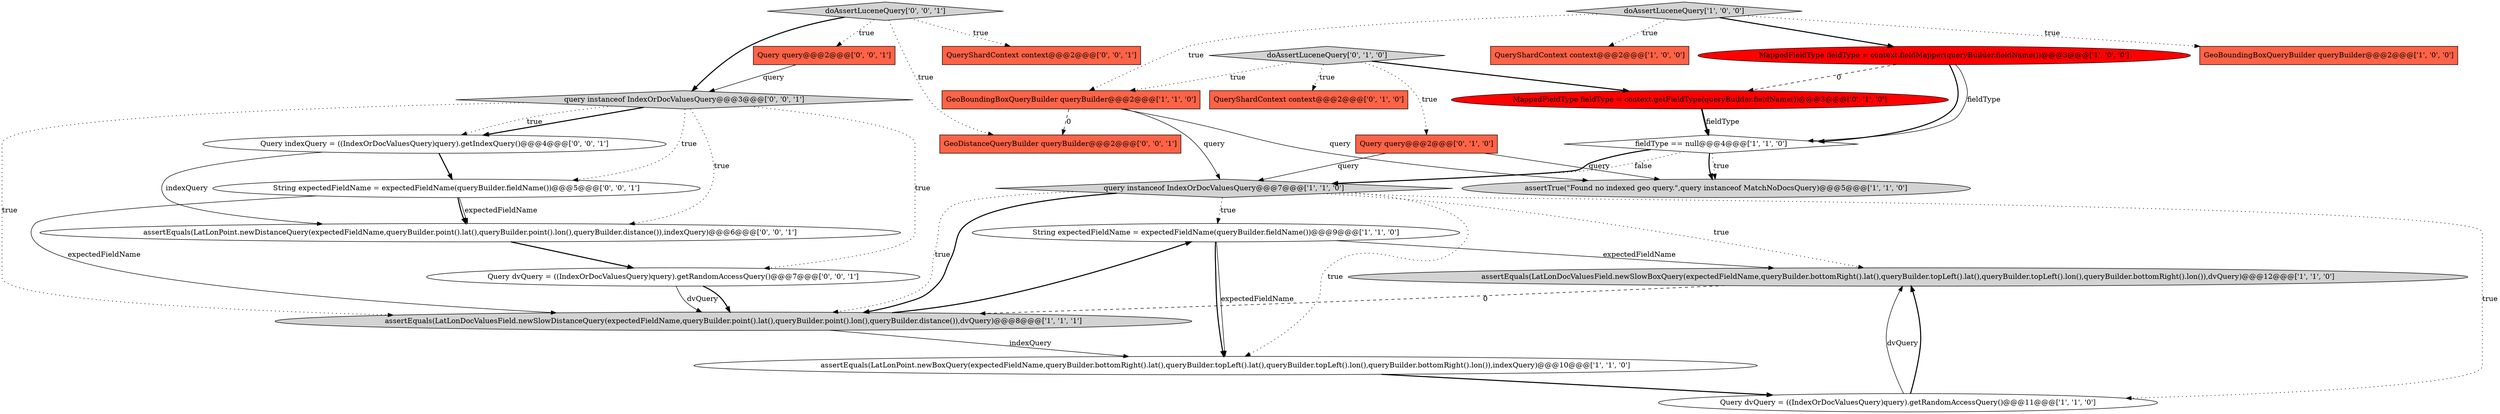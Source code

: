 digraph {
16 [style = filled, label = "doAssertLuceneQuery['0', '1', '0']", fillcolor = lightgray, shape = diamond image = "AAA0AAABBB2BBB"];
13 [style = filled, label = "MappedFieldType fieldType = context.getFieldType(queryBuilder.fieldName())@@@3@@@['0', '1', '0']", fillcolor = red, shape = ellipse image = "AAA1AAABBB2BBB"];
4 [style = filled, label = "query instanceof IndexOrDocValuesQuery@@@7@@@['1', '1', '0']", fillcolor = lightgray, shape = diamond image = "AAA0AAABBB1BBB"];
24 [style = filled, label = "query instanceof IndexOrDocValuesQuery@@@3@@@['0', '0', '1']", fillcolor = lightgray, shape = diamond image = "AAA0AAABBB3BBB"];
2 [style = filled, label = "QueryShardContext context@@@2@@@['1', '0', '0']", fillcolor = tomato, shape = box image = "AAA0AAABBB1BBB"];
6 [style = filled, label = "String expectedFieldName = expectedFieldName(queryBuilder.fieldName())@@@9@@@['1', '1', '0']", fillcolor = white, shape = ellipse image = "AAA0AAABBB1BBB"];
11 [style = filled, label = "assertEquals(LatLonDocValuesField.newSlowDistanceQuery(expectedFieldName,queryBuilder.point().lat(),queryBuilder.point().lon(),queryBuilder.distance()),dvQuery)@@@8@@@['1', '1', '1']", fillcolor = lightgray, shape = ellipse image = "AAA0AAABBB1BBB"];
8 [style = filled, label = "MappedFieldType fieldType = context.fieldMapper(queryBuilder.fieldName())@@@3@@@['1', '0', '0']", fillcolor = red, shape = ellipse image = "AAA1AAABBB1BBB"];
0 [style = filled, label = "doAssertLuceneQuery['1', '0', '0']", fillcolor = lightgray, shape = diamond image = "AAA0AAABBB1BBB"];
15 [style = filled, label = "Query query@@@2@@@['0', '1', '0']", fillcolor = tomato, shape = box image = "AAA0AAABBB2BBB"];
19 [style = filled, label = "String expectedFieldName = expectedFieldName(queryBuilder.fieldName())@@@5@@@['0', '0', '1']", fillcolor = white, shape = ellipse image = "AAA0AAABBB3BBB"];
14 [style = filled, label = "QueryShardContext context@@@2@@@['0', '1', '0']", fillcolor = tomato, shape = box image = "AAA0AAABBB2BBB"];
7 [style = filled, label = "Query dvQuery = ((IndexOrDocValuesQuery)query).getRandomAccessQuery()@@@11@@@['1', '1', '0']", fillcolor = white, shape = ellipse image = "AAA0AAABBB1BBB"];
12 [style = filled, label = "assertTrue(\"Found no indexed geo query.\",query instanceof MatchNoDocsQuery)@@@5@@@['1', '1', '0']", fillcolor = lightgray, shape = ellipse image = "AAA0AAABBB1BBB"];
22 [style = filled, label = "Query query@@@2@@@['0', '0', '1']", fillcolor = tomato, shape = box image = "AAA0AAABBB3BBB"];
10 [style = filled, label = "GeoBoundingBoxQueryBuilder queryBuilder@@@2@@@['1', '1', '0']", fillcolor = tomato, shape = box image = "AAA0AAABBB1BBB"];
5 [style = filled, label = "assertEquals(LatLonDocValuesField.newSlowBoxQuery(expectedFieldName,queryBuilder.bottomRight().lat(),queryBuilder.topLeft().lat(),queryBuilder.topLeft().lon(),queryBuilder.bottomRight().lon()),dvQuery)@@@12@@@['1', '1', '0']", fillcolor = lightgray, shape = ellipse image = "AAA0AAABBB1BBB"];
18 [style = filled, label = "Query indexQuery = ((IndexOrDocValuesQuery)query).getIndexQuery()@@@4@@@['0', '0', '1']", fillcolor = white, shape = ellipse image = "AAA0AAABBB3BBB"];
20 [style = filled, label = "doAssertLuceneQuery['0', '0', '1']", fillcolor = lightgray, shape = diamond image = "AAA0AAABBB3BBB"];
25 [style = filled, label = "GeoDistanceQueryBuilder queryBuilder@@@2@@@['0', '0', '1']", fillcolor = tomato, shape = box image = "AAA0AAABBB3BBB"];
3 [style = filled, label = "fieldType == null@@@4@@@['1', '1', '0']", fillcolor = white, shape = diamond image = "AAA0AAABBB1BBB"];
23 [style = filled, label = "QueryShardContext context@@@2@@@['0', '0', '1']", fillcolor = tomato, shape = box image = "AAA0AAABBB3BBB"];
21 [style = filled, label = "Query dvQuery = ((IndexOrDocValuesQuery)query).getRandomAccessQuery()@@@7@@@['0', '0', '1']", fillcolor = white, shape = ellipse image = "AAA0AAABBB3BBB"];
9 [style = filled, label = "assertEquals(LatLonPoint.newBoxQuery(expectedFieldName,queryBuilder.bottomRight().lat(),queryBuilder.topLeft().lat(),queryBuilder.topLeft().lon(),queryBuilder.bottomRight().lon()),indexQuery)@@@10@@@['1', '1', '0']", fillcolor = white, shape = ellipse image = "AAA0AAABBB1BBB"];
17 [style = filled, label = "assertEquals(LatLonPoint.newDistanceQuery(expectedFieldName,queryBuilder.point().lat(),queryBuilder.point().lon(),queryBuilder.distance()),indexQuery)@@@6@@@['0', '0', '1']", fillcolor = white, shape = ellipse image = "AAA0AAABBB3BBB"];
1 [style = filled, label = "GeoBoundingBoxQueryBuilder queryBuilder@@@2@@@['1', '0', '0']", fillcolor = tomato, shape = box image = "AAA0AAABBB1BBB"];
4->6 [style = dotted, label="true"];
4->5 [style = dotted, label="true"];
16->13 [style = bold, label=""];
6->9 [style = solid, label="expectedFieldName"];
20->25 [style = dotted, label="true"];
15->4 [style = solid, label="query"];
0->10 [style = dotted, label="true"];
3->4 [style = dotted, label="false"];
11->6 [style = bold, label=""];
24->17 [style = dotted, label="true"];
8->3 [style = bold, label=""];
19->17 [style = solid, label="expectedFieldName"];
18->19 [style = bold, label=""];
4->11 [style = dotted, label="true"];
13->3 [style = solid, label="fieldType"];
21->11 [style = solid, label="dvQuery"];
18->17 [style = solid, label="indexQuery"];
4->7 [style = dotted, label="true"];
19->17 [style = bold, label=""];
3->12 [style = bold, label=""];
9->7 [style = bold, label=""];
24->18 [style = bold, label=""];
3->4 [style = bold, label=""];
16->10 [style = dotted, label="true"];
8->13 [style = dashed, label="0"];
15->12 [style = solid, label="query"];
19->11 [style = solid, label="expectedFieldName"];
24->11 [style = dotted, label="true"];
7->5 [style = bold, label=""];
8->3 [style = solid, label="fieldType"];
6->5 [style = solid, label="expectedFieldName"];
13->3 [style = bold, label=""];
21->11 [style = bold, label=""];
5->11 [style = dashed, label="0"];
3->12 [style = dotted, label="true"];
7->5 [style = solid, label="dvQuery"];
16->14 [style = dotted, label="true"];
20->23 [style = dotted, label="true"];
0->8 [style = bold, label=""];
22->24 [style = solid, label="query"];
24->19 [style = dotted, label="true"];
20->22 [style = dotted, label="true"];
11->9 [style = solid, label="indexQuery"];
0->2 [style = dotted, label="true"];
6->9 [style = bold, label=""];
4->9 [style = dotted, label="true"];
4->11 [style = bold, label=""];
20->24 [style = bold, label=""];
10->4 [style = solid, label="query"];
24->21 [style = dotted, label="true"];
17->21 [style = bold, label=""];
10->25 [style = dashed, label="0"];
24->18 [style = dotted, label="true"];
10->12 [style = solid, label="query"];
0->1 [style = dotted, label="true"];
16->15 [style = dotted, label="true"];
}
